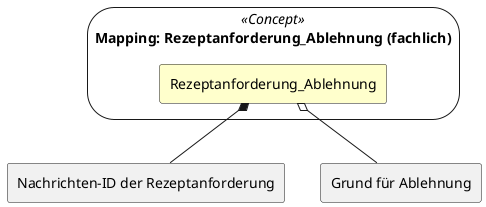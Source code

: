 @startuml

skinparam rectangle {
    roundCorner<<Concept>> 54
}

rectangle "Mapping: Rezeptanforderung_Ablehnung (fachlich)" <<Concept>> {
    rectangle Rezeptanforderung_Ablehnung #BUSINESS
}

rectangle "Nachrichten-ID der Rezeptanforderung" as Nachrichten_ID
rectangle "Grund für Ablehnung" as Ablehnungsgrund

Rezeptanforderung_Ablehnung *-- Nachrichten_ID
Rezeptanforderung_Ablehnung o-- Ablehnungsgrund

@enduml